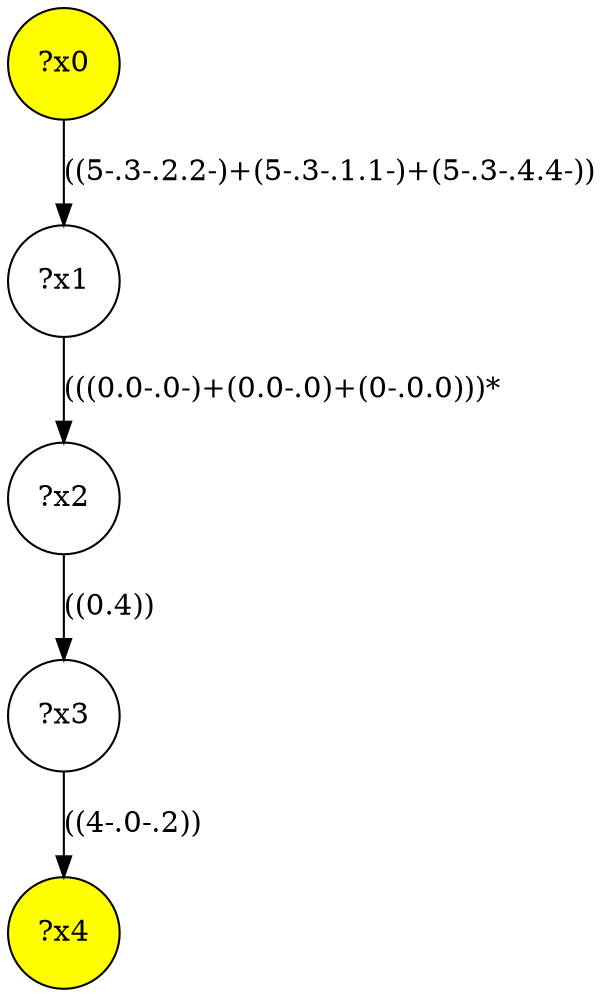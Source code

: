 digraph g {
	x0 [fillcolor="yellow", style="filled," shape=circle, label="?x0"];
	x4 [fillcolor="yellow", style="filled," shape=circle, label="?x4"];
	x1 [shape=circle, label="?x1"];
	x0 -> x1 [label="((5-.3-.2.2-)+(5-.3-.1.1-)+(5-.3-.4.4-))"];
	x2 [shape=circle, label="?x2"];
	x1 -> x2 [label="(((0.0-.0-)+(0.0-.0)+(0-.0.0)))*"];
	x3 [shape=circle, label="?x3"];
	x2 -> x3 [label="((0.4))"];
	x3 -> x4 [label="((4-.0-.2))"];
}
